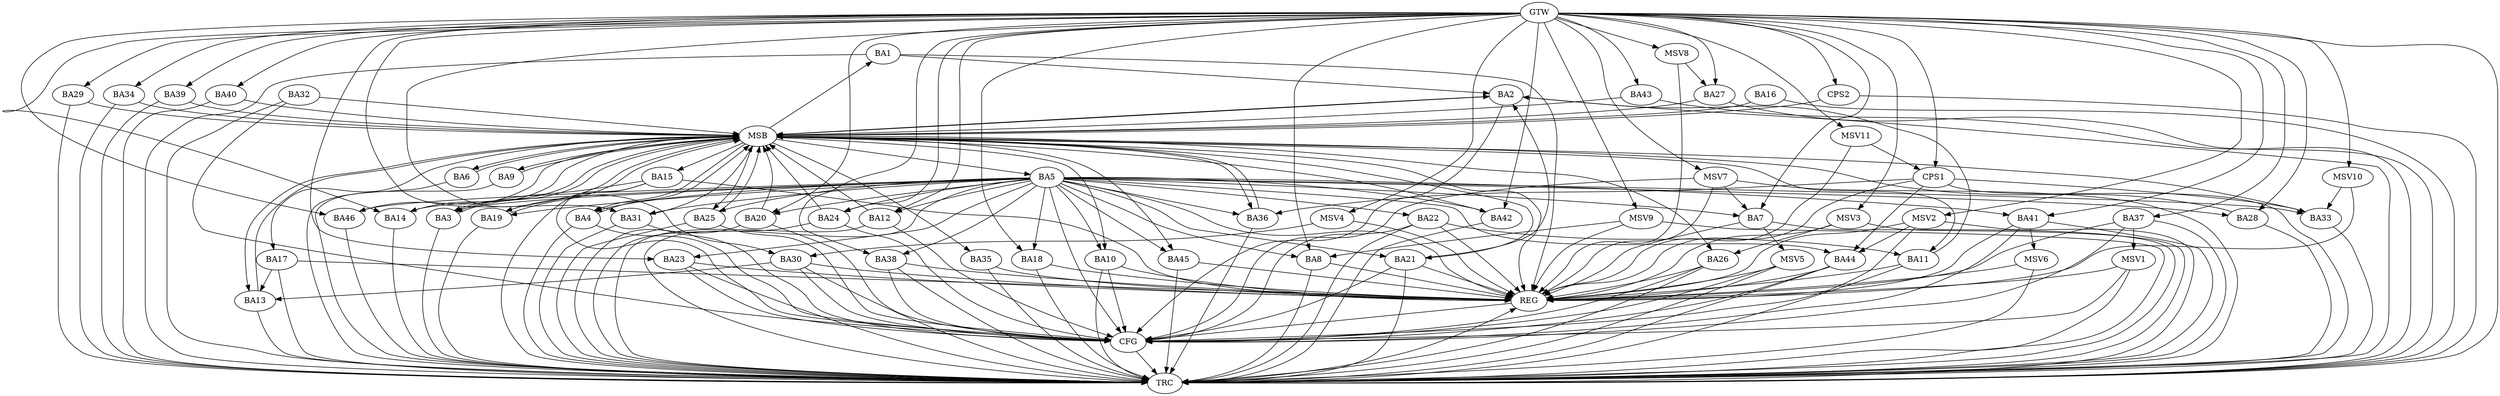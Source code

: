 strict digraph G {
  BA1 [ label="BA1" ];
  BA2 [ label="BA2" ];
  BA3 [ label="BA3" ];
  BA4 [ label="BA4" ];
  BA5 [ label="BA5" ];
  BA6 [ label="BA6" ];
  BA7 [ label="BA7" ];
  BA8 [ label="BA8" ];
  BA9 [ label="BA9" ];
  BA10 [ label="BA10" ];
  BA11 [ label="BA11" ];
  BA12 [ label="BA12" ];
  BA13 [ label="BA13" ];
  BA14 [ label="BA14" ];
  BA15 [ label="BA15" ];
  BA16 [ label="BA16" ];
  BA17 [ label="BA17" ];
  BA18 [ label="BA18" ];
  BA19 [ label="BA19" ];
  BA20 [ label="BA20" ];
  BA21 [ label="BA21" ];
  BA22 [ label="BA22" ];
  BA23 [ label="BA23" ];
  BA24 [ label="BA24" ];
  BA25 [ label="BA25" ];
  BA26 [ label="BA26" ];
  BA27 [ label="BA27" ];
  BA28 [ label="BA28" ];
  BA29 [ label="BA29" ];
  BA30 [ label="BA30" ];
  BA31 [ label="BA31" ];
  BA32 [ label="BA32" ];
  BA33 [ label="BA33" ];
  BA34 [ label="BA34" ];
  BA35 [ label="BA35" ];
  BA36 [ label="BA36" ];
  BA37 [ label="BA37" ];
  BA38 [ label="BA38" ];
  BA39 [ label="BA39" ];
  BA40 [ label="BA40" ];
  BA41 [ label="BA41" ];
  BA42 [ label="BA42" ];
  BA43 [ label="BA43" ];
  BA44 [ label="BA44" ];
  BA45 [ label="BA45" ];
  BA46 [ label="BA46" ];
  CPS1 [ label="CPS1" ];
  CPS2 [ label="CPS2" ];
  GTW [ label="GTW" ];
  REG [ label="REG" ];
  MSB [ label="MSB" ];
  CFG [ label="CFG" ];
  TRC [ label="TRC" ];
  MSV1 [ label="MSV1" ];
  MSV2 [ label="MSV2" ];
  MSV3 [ label="MSV3" ];
  MSV4 [ label="MSV4" ];
  MSV5 [ label="MSV5" ];
  MSV6 [ label="MSV6" ];
  MSV7 [ label="MSV7" ];
  MSV8 [ label="MSV8" ];
  MSV9 [ label="MSV9" ];
  MSV10 [ label="MSV10" ];
  MSV11 [ label="MSV11" ];
  BA1 -> BA2;
  BA5 -> BA3;
  BA11 -> BA2;
  BA15 -> BA3;
  BA17 -> BA13;
  BA21 -> BA2;
  BA22 -> BA11;
  BA30 -> BA13;
  CPS1 -> BA44;
  CPS1 -> BA33;
  CPS1 -> BA36;
  GTW -> BA7;
  GTW -> BA8;
  GTW -> BA12;
  GTW -> BA14;
  GTW -> BA18;
  GTW -> BA20;
  GTW -> BA23;
  GTW -> BA24;
  GTW -> BA27;
  GTW -> BA28;
  GTW -> BA29;
  GTW -> BA30;
  GTW -> BA31;
  GTW -> BA34;
  GTW -> BA37;
  GTW -> BA38;
  GTW -> BA39;
  GTW -> BA40;
  GTW -> BA41;
  GTW -> BA42;
  GTW -> BA43;
  GTW -> BA46;
  GTW -> CPS1;
  GTW -> CPS2;
  BA1 -> REG;
  BA5 -> REG;
  BA7 -> REG;
  BA8 -> REG;
  BA10 -> REG;
  BA11 -> REG;
  BA15 -> REG;
  BA17 -> REG;
  BA18 -> REG;
  BA21 -> REG;
  BA22 -> REG;
  BA23 -> REG;
  BA26 -> REG;
  BA30 -> REG;
  BA35 -> REG;
  BA37 -> REG;
  BA38 -> REG;
  BA41 -> REG;
  BA44 -> REG;
  BA45 -> REG;
  CPS1 -> REG;
  BA2 -> MSB;
  MSB -> BA1;
  MSB -> REG;
  BA3 -> MSB;
  BA4 -> MSB;
  MSB -> BA3;
  BA6 -> MSB;
  BA9 -> MSB;
  BA12 -> MSB;
  BA13 -> MSB;
  MSB -> BA2;
  BA14 -> MSB;
  BA16 -> MSB;
  MSB -> BA6;
  BA19 -> MSB;
  BA20 -> MSB;
  BA24 -> MSB;
  MSB -> BA17;
  BA25 -> MSB;
  MSB -> BA10;
  BA27 -> MSB;
  BA28 -> MSB;
  BA29 -> MSB;
  MSB -> BA9;
  BA31 -> MSB;
  MSB -> BA4;
  BA32 -> MSB;
  MSB -> BA11;
  BA33 -> MSB;
  MSB -> BA15;
  BA34 -> MSB;
  MSB -> BA13;
  BA36 -> MSB;
  MSB -> BA35;
  BA39 -> MSB;
  MSB -> BA36;
  BA40 -> MSB;
  MSB -> BA21;
  BA42 -> MSB;
  BA43 -> MSB;
  BA46 -> MSB;
  CPS2 -> MSB;
  MSB -> BA19;
  MSB -> BA5;
  MSB -> BA26;
  MSB -> BA25;
  MSB -> BA45;
  BA22 -> CFG;
  BA38 -> CFG;
  BA30 -> CFG;
  BA20 -> CFG;
  BA44 -> CFG;
  BA25 -> CFG;
  BA23 -> CFG;
  BA5 -> CFG;
  BA32 -> CFG;
  BA21 -> CFG;
  BA31 -> CFG;
  BA4 -> CFG;
  BA24 -> CFG;
  BA26 -> CFG;
  BA41 -> CFG;
  BA2 -> CFG;
  BA37 -> CFG;
  BA10 -> CFG;
  BA12 -> CFG;
  BA15 -> CFG;
  REG -> CFG;
  BA1 -> TRC;
  BA2 -> TRC;
  BA3 -> TRC;
  BA4 -> TRC;
  BA5 -> TRC;
  BA6 -> TRC;
  BA7 -> TRC;
  BA8 -> TRC;
  BA9 -> TRC;
  BA10 -> TRC;
  BA11 -> TRC;
  BA12 -> TRC;
  BA13 -> TRC;
  BA14 -> TRC;
  BA15 -> TRC;
  BA16 -> TRC;
  BA17 -> TRC;
  BA18 -> TRC;
  BA19 -> TRC;
  BA20 -> TRC;
  BA21 -> TRC;
  BA22 -> TRC;
  BA23 -> TRC;
  BA24 -> TRC;
  BA25 -> TRC;
  BA26 -> TRC;
  BA27 -> TRC;
  BA28 -> TRC;
  BA29 -> TRC;
  BA30 -> TRC;
  BA31 -> TRC;
  BA32 -> TRC;
  BA33 -> TRC;
  BA34 -> TRC;
  BA35 -> TRC;
  BA36 -> TRC;
  BA37 -> TRC;
  BA38 -> TRC;
  BA39 -> TRC;
  BA40 -> TRC;
  BA41 -> TRC;
  BA42 -> TRC;
  BA43 -> TRC;
  BA44 -> TRC;
  BA45 -> TRC;
  BA46 -> TRC;
  CPS1 -> TRC;
  CPS2 -> TRC;
  GTW -> TRC;
  CFG -> TRC;
  TRC -> REG;
  BA5 -> BA10;
  BA5 -> BA45;
  BA5 -> BA12;
  BA5 -> BA31;
  BA5 -> BA23;
  BA5 -> BA38;
  BA5 -> BA36;
  BA5 -> BA44;
  BA5 -> BA7;
  BA5 -> BA22;
  BA5 -> BA25;
  BA5 -> BA41;
  BA5 -> BA8;
  BA5 -> BA4;
  BA5 -> BA21;
  BA5 -> BA19;
  BA5 -> BA18;
  BA5 -> BA46;
  BA5 -> BA20;
  BA5 -> BA33;
  BA5 -> BA28;
  BA5 -> BA14;
  BA5 -> BA42;
  BA5 -> BA24;
  BA37 -> MSV1;
  MSV1 -> REG;
  MSV1 -> TRC;
  MSV1 -> CFG;
  MSV2 -> BA44;
  GTW -> MSV2;
  MSV2 -> REG;
  MSV2 -> TRC;
  MSV2 -> CFG;
  MSV3 -> BA26;
  GTW -> MSV3;
  MSV3 -> REG;
  MSV3 -> TRC;
  MSV4 -> BA30;
  GTW -> MSV4;
  MSV4 -> REG;
  BA7 -> MSV5;
  MSV5 -> REG;
  MSV5 -> TRC;
  MSV5 -> CFG;
  BA41 -> MSV6;
  MSV6 -> REG;
  MSV6 -> TRC;
  MSV7 -> BA7;
  GTW -> MSV7;
  MSV7 -> REG;
  MSV7 -> TRC;
  MSV7 -> CFG;
  MSV8 -> BA27;
  GTW -> MSV8;
  MSV8 -> REG;
  MSV9 -> BA8;
  GTW -> MSV9;
  MSV9 -> REG;
  MSV9 -> TRC;
  MSV10 -> BA33;
  GTW -> MSV10;
  MSV10 -> REG;
  MSV11 -> CPS1;
  GTW -> MSV11;
  MSV11 -> REG;
}
